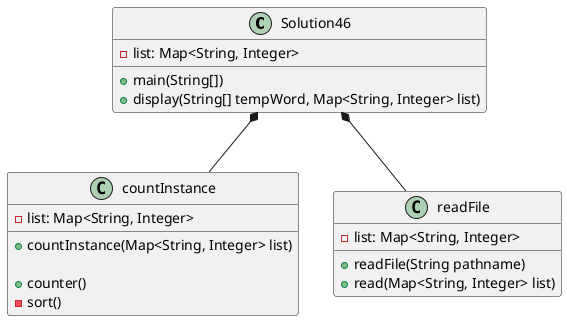 @startuml
class Solution46 {
    -list: Map<String, Integer>
    +main(String[])
        'readFile object
        'store the lines scanned into the list

        'call the countInstance object
        'store the words into a string array

        'prints out the final output by calling the display method

    +display(String[] tempWord, Map<String, Integer> list)
        'string builder object
        'iterate through the list
            'prints out the word
            'as well as prints out how many stars(instance) they have
            'store them into the string builder
        'return the string builder

}

class countInstance {
    -list: Map<String, Integer>
    'constructor
    +countInstance(Map<String, Integer> list)

    +counter()
        'loops through the map
        'count how many instances per word
    -sort()
        'sort the list by putting the word with higher instances and the top
        'lowest instances at the bottom
}

class readFile{
    'constructor
    +readFile(String pathname)
    -list: Map<String, Integer>
    +read(Map<String, Integer> list)
        'try:
            'will keep looping through the file
            'scan all the words in the file
            'put them into the list
            'count how many instances each word have and store it into the list
        'catch all the exception and prints them
        'close the scanner
        'returns the list Map

}


Solution46 *-- readFile
Solution46 *-- countInstance
@enduml